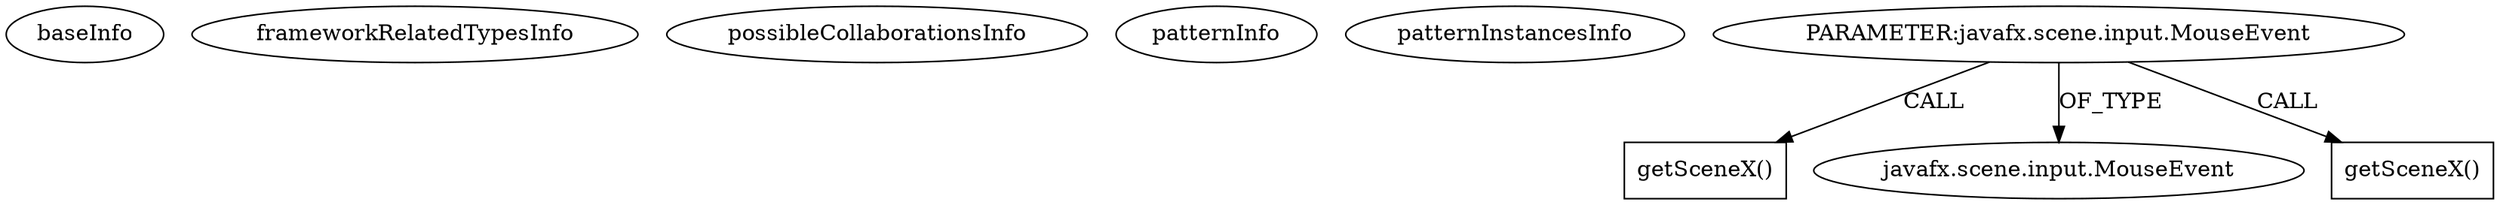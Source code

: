 digraph {
baseInfo[graphId=261,category="pattern",isAnonymous=false,possibleRelation=false]
frameworkRelatedTypesInfo[]
possibleCollaborationsInfo[]
patternInfo[frequency=7.0,patternRootClient=null]
patternInstancesInfo[0="mrempala-sp~/mrempala-sp/sp-master/src/application/VcPtVisualSchematicView.java~void drawUniverseSchematic()~3697",1="indysvision-EatWorldEditor~/indysvision-EatWorldEditor/EatWorldEditor-master/src/com/indyvision/eatworld/editor/handlers/SelectHandler.java~SelectHandler~3191",2="Stephane-Lin-Physics-Animation~/Stephane-Lin-Physics-Animation/Physics-Animation-master/Physics Simulation/src/Mechanics/Pendulum.java~MouseAction~1244",3="mrempala-sp~/mrempala-sp/sp-master/src/application/VcPtVisualSchematicView.java~void drawUniverseVisual()~3692",4="indysvision-EatWorldEditor~/indysvision-EatWorldEditor/EatWorldEditor-master/src/com/indyvision/eatworld/editor/handlers/BorderHandler.java~BorderHandler~3192",5="mrempala-sp~/mrempala-sp/sp-master/src/application/VcPtVisualSchematicViewClickable.java~void drawUniverseSchematic()~3670",6="Stephane-Lin-Physics-Animation~/Stephane-Lin-Physics-Animation/Physics-Animation-master/Physics Simulation/src/Electricity_Magnetism/CoulombsLaw.java~MouseAction~1236"]
3[label="PARAMETER:javafx.scene.input.MouseEvent",vertexType="PARAMETER_DECLARATION",isFrameworkType=false]
10[label="getSceneX()",vertexType="INSIDE_CALL",isFrameworkType=false,shape=box]
4[label="javafx.scene.input.MouseEvent",vertexType="FRAMEWORK_CLASS_TYPE",isFrameworkType=false]
17[label="getSceneX()",vertexType="INSIDE_CALL",isFrameworkType=false,shape=box]
3->4[label="OF_TYPE"]
3->10[label="CALL"]
3->17[label="CALL"]
}
